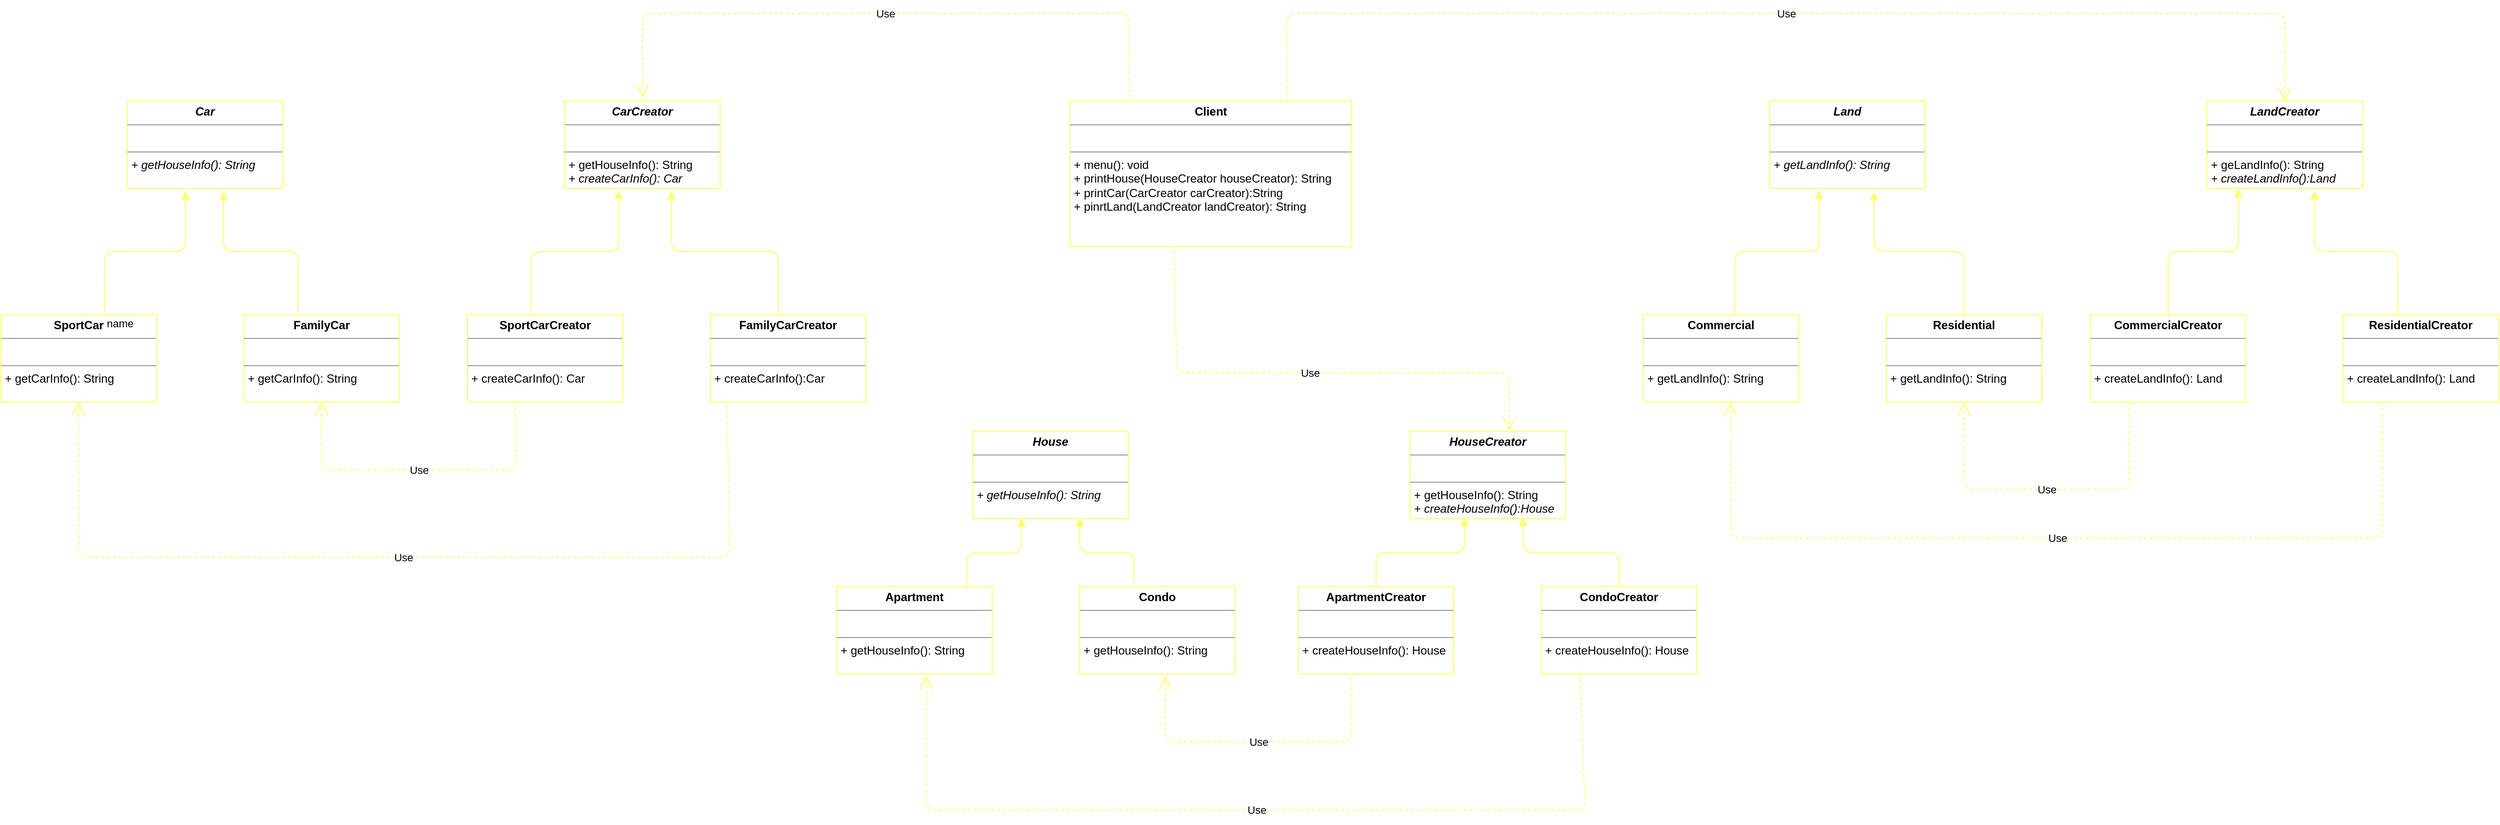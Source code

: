 <mxfile>
    <diagram id="w3DVXbaE-_yP8t44f9fq" name="Page-1">
        <mxGraphModel dx="2879" dy="1788" grid="1" gridSize="10" guides="1" tooltips="1" connect="1" arrows="1" fold="1" page="1" pageScale="1" pageWidth="850" pageHeight="1100" math="0" shadow="0">
            <root>
                <mxCell id="0"/>
                <mxCell id="1" parent="0"/>
                <mxCell id="5" value="&lt;p style=&quot;margin: 0px ; margin-top: 4px ; text-align: center&quot;&gt;&lt;b&gt;Apartment&lt;/b&gt;&lt;/p&gt;&lt;hr size=&quot;1&quot;&gt;&lt;p style=&quot;margin: 0px ; margin-left: 4px&quot;&gt;&amp;nbsp;&lt;/p&gt;&lt;hr size=&quot;1&quot;&gt;&lt;p style=&quot;margin: 0px ; margin-left: 4px&quot;&gt;+ getHouseInfo(): String&lt;/p&gt;" style="verticalAlign=top;align=left;overflow=fill;fontSize=12;fontFamily=Helvetica;html=1;strokeColor=#FFFF66;" parent="1" vertex="1">
                    <mxGeometry x="-50" y="250" width="160" height="90" as="geometry"/>
                </mxCell>
                <mxCell id="6" value="&lt;p style=&quot;margin: 0px ; margin-top: 4px ; text-align: center&quot;&gt;&lt;b&gt;Condo&lt;/b&gt;&lt;/p&gt;&lt;hr size=&quot;1&quot;&gt;&lt;p style=&quot;margin: 0px ; margin-left: 4px&quot;&gt;&amp;nbsp;&lt;/p&gt;&lt;hr size=&quot;1&quot;&gt;&lt;p style=&quot;margin: 0px ; margin-left: 4px&quot;&gt;+ getHouseInfo(): String&lt;/p&gt;" style="verticalAlign=top;align=left;overflow=fill;fontSize=12;fontFamily=Helvetica;html=1;strokeColor=#FFFF66;" parent="1" vertex="1">
                    <mxGeometry x="200" y="250" width="160" height="90" as="geometry"/>
                </mxCell>
                <mxCell id="7" value="&lt;p style=&quot;margin: 0px ; margin-top: 4px ; text-align: center&quot;&gt;&lt;b&gt;Client&lt;/b&gt;&lt;/p&gt;&lt;hr size=&quot;1&quot;&gt;&lt;p style=&quot;margin: 0px 0px 0px 4px&quot;&gt;&amp;nbsp;&lt;/p&gt;&lt;hr size=&quot;1&quot;&gt;&lt;p style=&quot;margin: 0px ; margin-left: 4px&quot;&gt;+ menu(): void&lt;/p&gt;&lt;p style=&quot;margin: 0px ; margin-left: 4px&quot;&gt;+ printHouse(HouseCreator houseCreator): String&lt;/p&gt;&lt;p style=&quot;margin: 0px ; margin-left: 4px&quot;&gt;+ printCar(CarCreator carCreator):String&lt;/p&gt;&lt;p style=&quot;margin: 0px ; margin-left: 4px&quot;&gt;+ pinrtLand(LandCreator landCreator): String&lt;/p&gt;" style="verticalAlign=top;align=left;overflow=fill;fontSize=12;fontFamily=Helvetica;html=1;strokeColor=#FFFF66;" parent="1" vertex="1">
                    <mxGeometry x="190" y="-250" width="290" height="150" as="geometry"/>
                </mxCell>
                <mxCell id="9" value="&lt;p style=&quot;margin: 0px ; margin-top: 4px ; text-align: center&quot;&gt;&lt;b&gt;ApartmentCreator&lt;/b&gt;&lt;/p&gt;&lt;hr size=&quot;1&quot;&gt;&lt;p style=&quot;margin: 0px ; margin-left: 4px&quot;&gt;&amp;nbsp;&lt;/p&gt;&lt;hr size=&quot;1&quot;&gt;&lt;p style=&quot;margin: 0px ; margin-left: 4px&quot;&gt;+ createHouseInfo(): House&lt;/p&gt;" style="verticalAlign=top;align=left;overflow=fill;fontSize=12;fontFamily=Helvetica;html=1;strokeColor=#FFFF66;" parent="1" vertex="1">
                    <mxGeometry x="425" y="250" width="160" height="90" as="geometry"/>
                </mxCell>
                <mxCell id="10" value="&lt;p style=&quot;margin: 0px ; margin-top: 4px ; text-align: center&quot;&gt;&lt;b&gt;CondoCreator&lt;/b&gt;&lt;/p&gt;&lt;hr size=&quot;1&quot;&gt;&lt;p style=&quot;margin: 0px ; margin-left: 4px&quot;&gt;&amp;nbsp;&lt;/p&gt;&lt;hr size=&quot;1&quot;&gt;&lt;p style=&quot;margin: 0px ; margin-left: 4px&quot;&gt;+ createHouseInfo(): House&lt;/p&gt;" style="verticalAlign=top;align=left;overflow=fill;fontSize=12;fontFamily=Helvetica;html=1;strokeColor=#FFFF66;" parent="1" vertex="1">
                    <mxGeometry x="675" y="250" width="160" height="90" as="geometry"/>
                </mxCell>
                <mxCell id="12" value="&lt;p style=&quot;margin: 0px ; margin-top: 4px ; text-align: center&quot;&gt;&lt;b&gt;SportCar&lt;/b&gt;&lt;/p&gt;&lt;hr size=&quot;1&quot;&gt;&lt;p style=&quot;margin: 0px ; margin-left: 4px&quot;&gt;&amp;nbsp;&lt;/p&gt;&lt;hr size=&quot;1&quot;&gt;&lt;p style=&quot;margin: 0px ; margin-left: 4px&quot;&gt;+ getCarInfo(): String&lt;/p&gt;" style="verticalAlign=top;align=left;overflow=fill;fontSize=12;fontFamily=Helvetica;html=1;strokeColor=#FFFF66;" parent="1" vertex="1">
                    <mxGeometry x="-910" y="-30" width="160" height="90" as="geometry"/>
                </mxCell>
                <mxCell id="13" value="&lt;p style=&quot;margin: 0px ; margin-top: 4px ; text-align: center&quot;&gt;&lt;b&gt;FamilyCar&lt;/b&gt;&lt;/p&gt;&lt;hr size=&quot;1&quot;&gt;&lt;p style=&quot;margin: 0px ; margin-left: 4px&quot;&gt;&amp;nbsp;&lt;/p&gt;&lt;hr size=&quot;1&quot;&gt;&lt;p style=&quot;margin: 0px ; margin-left: 4px&quot;&gt;+ getCarInfo(): String&lt;br&gt;&lt;/p&gt;" style="verticalAlign=top;align=left;overflow=fill;fontSize=12;fontFamily=Helvetica;html=1;strokeColor=#FFFF66;" parent="1" vertex="1">
                    <mxGeometry x="-660" y="-30" width="160" height="90" as="geometry"/>
                </mxCell>
                <mxCell id="14" value="&lt;p style=&quot;margin: 0px ; margin-top: 4px ; text-align: center&quot;&gt;&lt;b&gt;SportCarCreator&lt;/b&gt;&lt;/p&gt;&lt;hr size=&quot;1&quot;&gt;&lt;p style=&quot;margin: 0px ; margin-left: 4px&quot;&gt;&amp;nbsp;&lt;/p&gt;&lt;hr size=&quot;1&quot;&gt;&lt;p style=&quot;margin: 0px ; margin-left: 4px&quot;&gt;+ createCarInfo(): Car&lt;br&gt;&lt;/p&gt;" style="verticalAlign=top;align=left;overflow=fill;fontSize=12;fontFamily=Helvetica;html=1;strokeColor=#FFFF66;" parent="1" vertex="1">
                    <mxGeometry x="-430" y="-30" width="160" height="90" as="geometry"/>
                </mxCell>
                <mxCell id="15" value="&lt;p style=&quot;margin: 0px ; margin-top: 4px ; text-align: center&quot;&gt;&lt;b&gt;FamilyCarCreator&lt;/b&gt;&lt;/p&gt;&lt;hr size=&quot;1&quot;&gt;&lt;p style=&quot;margin: 0px ; margin-left: 4px&quot;&gt;&amp;nbsp;&lt;/p&gt;&lt;hr size=&quot;1&quot;&gt;&lt;p style=&quot;margin: 0px ; margin-left: 4px&quot;&gt;+ createCarInfo():Car&lt;br&gt;&lt;/p&gt;" style="verticalAlign=top;align=left;overflow=fill;fontSize=12;fontFamily=Helvetica;html=1;strokeColor=#FFFF66;" parent="1" vertex="1">
                    <mxGeometry x="-180" y="-30" width="160" height="90" as="geometry"/>
                </mxCell>
                <mxCell id="17" value="&lt;p style=&quot;margin: 0px ; margin-top: 4px ; text-align: center&quot;&gt;&lt;b&gt;Commercial&lt;/b&gt;&lt;/p&gt;&lt;hr size=&quot;1&quot;&gt;&lt;p style=&quot;margin: 0px ; margin-left: 4px&quot;&gt;&amp;nbsp;&lt;/p&gt;&lt;hr size=&quot;1&quot;&gt;&lt;p style=&quot;margin: 0px ; margin-left: 4px&quot;&gt;+ getLandInfo(): String&lt;/p&gt;" style="verticalAlign=top;align=left;overflow=fill;fontSize=12;fontFamily=Helvetica;html=1;strokeColor=#FFFF66;" parent="1" vertex="1">
                    <mxGeometry x="780" y="-30" width="160" height="90" as="geometry"/>
                </mxCell>
                <mxCell id="18" value="&lt;p style=&quot;margin: 0px ; margin-top: 4px ; text-align: center&quot;&gt;&lt;b&gt;Residential&lt;/b&gt;&lt;/p&gt;&lt;hr size=&quot;1&quot;&gt;&lt;p style=&quot;margin: 0px ; margin-left: 4px&quot;&gt;&amp;nbsp;&lt;/p&gt;&lt;hr size=&quot;1&quot;&gt;&lt;p style=&quot;margin: 0px ; margin-left: 4px&quot;&gt;+ getLandInfo(): String&lt;br&gt;&lt;/p&gt;" style="verticalAlign=top;align=left;overflow=fill;fontSize=12;fontFamily=Helvetica;html=1;strokeColor=#FFFF66;" parent="1" vertex="1">
                    <mxGeometry x="1030" y="-30" width="160" height="90" as="geometry"/>
                </mxCell>
                <mxCell id="19" value="&lt;p style=&quot;margin: 0px ; margin-top: 4px ; text-align: center&quot;&gt;&lt;b&gt;CommercialCreator&lt;/b&gt;&lt;/p&gt;&lt;hr size=&quot;1&quot;&gt;&lt;p style=&quot;margin: 0px ; margin-left: 4px&quot;&gt;&amp;nbsp;&lt;/p&gt;&lt;hr size=&quot;1&quot;&gt;&lt;p style=&quot;margin: 0px ; margin-left: 4px&quot;&gt;+ createLandInfo(): Land&lt;br&gt;&lt;/p&gt;" style="verticalAlign=top;align=left;overflow=fill;fontSize=12;fontFamily=Helvetica;html=1;strokeColor=#FFFF66;" parent="1" vertex="1">
                    <mxGeometry x="1240" y="-30" width="160" height="90" as="geometry"/>
                </mxCell>
                <mxCell id="20" value="&lt;p style=&quot;margin: 0px ; margin-top: 4px ; text-align: center&quot;&gt;&lt;b&gt;ResidentialCreator&lt;/b&gt;&lt;/p&gt;&lt;hr size=&quot;1&quot;&gt;&lt;p style=&quot;margin: 0px ; margin-left: 4px&quot;&gt;&amp;nbsp;&lt;/p&gt;&lt;hr size=&quot;1&quot;&gt;&lt;p style=&quot;margin: 0px ; margin-left: 4px&quot;&gt;+ createLandInfo(): Land&lt;br&gt;&lt;/p&gt;" style="verticalAlign=top;align=left;overflow=fill;fontSize=12;fontFamily=Helvetica;html=1;strokeColor=#FFFF66;" parent="1" vertex="1">
                    <mxGeometry x="1500" y="-30" width="160" height="90" as="geometry"/>
                </mxCell>
                <mxCell id="21" value="" style="endArrow=block;endFill=1;html=1;edgeStyle=orthogonalEdgeStyle;align=left;verticalAlign=top;exitX=0.838;exitY=0.011;exitDx=0;exitDy=0;exitPerimeter=0;strokeColor=#FFFF66;" parent="1" source="5" edge="1">
                    <mxGeometry x="-1" relative="1" as="geometry">
                        <mxPoint x="60" y="230" as="sourcePoint"/>
                        <mxPoint x="140" y="180" as="targetPoint"/>
                    </mxGeometry>
                </mxCell>
                <mxCell id="23" value="&lt;p style=&quot;margin: 0px ; margin-top: 4px ; text-align: center&quot;&gt;&lt;b&gt;&lt;i&gt;House&lt;/i&gt;&lt;/b&gt;&lt;/p&gt;&lt;hr size=&quot;1&quot;&gt;&lt;p style=&quot;margin: 0px ; margin-left: 4px&quot;&gt;&amp;nbsp;&lt;/p&gt;&lt;hr size=&quot;1&quot;&gt;&lt;p style=&quot;margin: 0px ; margin-left: 4px&quot;&gt;&lt;i&gt;+ getHouseInfo(): String&lt;/i&gt;&lt;/p&gt;" style="verticalAlign=top;align=left;overflow=fill;fontSize=12;fontFamily=Helvetica;html=1;strokeColor=#FFFF66;" parent="1" vertex="1">
                    <mxGeometry x="90" y="90" width="160" height="90" as="geometry"/>
                </mxCell>
                <mxCell id="24" value="&lt;p style=&quot;margin: 0px ; margin-top: 4px ; text-align: center&quot;&gt;&lt;b&gt;&lt;i&gt;HouseCreator&lt;/i&gt;&lt;/b&gt;&lt;/p&gt;&lt;hr size=&quot;1&quot;&gt;&lt;p style=&quot;margin: 0px ; margin-left: 4px&quot;&gt;&amp;nbsp;&lt;/p&gt;&lt;hr size=&quot;1&quot;&gt;&lt;p style=&quot;margin: 0px ; margin-left: 4px&quot;&gt;+ getHouseInfo(): String&lt;/p&gt;&lt;p style=&quot;margin: 0px ; margin-left: 4px&quot;&gt;&lt;i&gt;+ createHouseInfo():House&lt;/i&gt;&lt;/p&gt;" style="verticalAlign=top;align=left;overflow=fill;fontSize=12;fontFamily=Helvetica;html=1;strokeColor=#FFFF66;" parent="1" vertex="1">
                    <mxGeometry x="540" y="90" width="160" height="90" as="geometry"/>
                </mxCell>
                <mxCell id="25" value="&lt;p style=&quot;margin: 0px ; margin-top: 4px ; text-align: center&quot;&gt;&lt;b&gt;&lt;i&gt;Car&lt;/i&gt;&lt;/b&gt;&lt;/p&gt;&lt;hr size=&quot;1&quot;&gt;&lt;p style=&quot;margin: 0px ; margin-left: 4px&quot;&gt;&amp;nbsp;&lt;/p&gt;&lt;hr size=&quot;1&quot;&gt;&lt;p style=&quot;margin: 0px ; margin-left: 4px&quot;&gt;&lt;i&gt;+ getHouseInfo(): String&lt;/i&gt;&lt;/p&gt;" style="verticalAlign=top;align=left;overflow=fill;fontSize=12;fontFamily=Helvetica;html=1;strokeColor=#FFFF66;" parent="1" vertex="1">
                    <mxGeometry x="-780" y="-250" width="160" height="90" as="geometry"/>
                </mxCell>
                <mxCell id="26" value="&lt;p style=&quot;margin: 0px ; margin-top: 4px ; text-align: center&quot;&gt;&lt;b&gt;&lt;i&gt;CarCreator&lt;/i&gt;&lt;/b&gt;&lt;/p&gt;&lt;hr size=&quot;1&quot;&gt;&lt;p style=&quot;margin: 0px ; margin-left: 4px&quot;&gt;&amp;nbsp;&lt;/p&gt;&lt;hr size=&quot;1&quot;&gt;&lt;p style=&quot;margin: 0px ; margin-left: 4px&quot;&gt;+ getHouseInfo(): String&lt;/p&gt;&lt;p style=&quot;margin: 0px ; margin-left: 4px&quot;&gt;&lt;i&gt;+ createCarInfo(): Car&lt;/i&gt;&lt;/p&gt;" style="verticalAlign=top;align=left;overflow=fill;fontSize=12;fontFamily=Helvetica;html=1;strokeColor=#FFFF66;" parent="1" vertex="1">
                    <mxGeometry x="-330" y="-250" width="160" height="90" as="geometry"/>
                </mxCell>
                <mxCell id="28" value="&lt;p style=&quot;margin: 0px ; margin-top: 4px ; text-align: center&quot;&gt;&lt;b&gt;&lt;i&gt;Land&lt;/i&gt;&lt;/b&gt;&lt;/p&gt;&lt;hr size=&quot;1&quot;&gt;&lt;p style=&quot;margin: 0px ; margin-left: 4px&quot;&gt;&amp;nbsp;&lt;/p&gt;&lt;hr size=&quot;1&quot;&gt;&lt;p style=&quot;margin: 0px ; margin-left: 4px&quot;&gt;&lt;i&gt;+ getLandInfo(): String&lt;/i&gt;&lt;/p&gt;" style="verticalAlign=top;align=left;overflow=fill;fontSize=12;fontFamily=Helvetica;html=1;strokeColor=#FFFF66;" parent="1" vertex="1">
                    <mxGeometry x="910" y="-250" width="160" height="90" as="geometry"/>
                </mxCell>
                <mxCell id="29" value="&lt;p style=&quot;margin: 0px ; margin-top: 4px ; text-align: center&quot;&gt;&lt;b&gt;&lt;i&gt;LandCreator&lt;/i&gt;&lt;/b&gt;&lt;/p&gt;&lt;hr size=&quot;1&quot;&gt;&lt;p style=&quot;margin: 0px ; margin-left: 4px&quot;&gt;&amp;nbsp;&lt;/p&gt;&lt;hr size=&quot;1&quot;&gt;&lt;p style=&quot;margin: 0px ; margin-left: 4px&quot;&gt;+ geLandInfo(): String&lt;/p&gt;&lt;p style=&quot;margin: 0px ; margin-left: 4px&quot;&gt;&lt;i&gt;+ createLandInfo():Land&lt;/i&gt;&lt;/p&gt;" style="verticalAlign=top;align=left;overflow=fill;fontSize=12;fontFamily=Helvetica;html=1;strokeColor=#FFFF66;" parent="1" vertex="1">
                    <mxGeometry x="1360" y="-250" width="160" height="90" as="geometry"/>
                </mxCell>
                <mxCell id="30" value="" style="endArrow=block;endFill=1;html=1;edgeStyle=orthogonalEdgeStyle;align=left;verticalAlign=top;entryX=0.688;entryY=1;entryDx=0;entryDy=0;entryPerimeter=0;exitX=0.35;exitY=-0.044;exitDx=0;exitDy=0;exitPerimeter=0;strokeColor=#FFFF66;" parent="1" source="6" target="23" edge="1">
                    <mxGeometry x="-1" relative="1" as="geometry">
                        <mxPoint x="310" y="40" as="sourcePoint"/>
                        <mxPoint x="470" y="40" as="targetPoint"/>
                    </mxGeometry>
                </mxCell>
                <mxCell id="32" value="" style="endArrow=block;endFill=1;html=1;edgeStyle=orthogonalEdgeStyle;align=left;verticalAlign=top;exitX=0.5;exitY=0;exitDx=0;exitDy=0;strokeColor=#FFFF66;" parent="1" source="9" edge="1">
                    <mxGeometry x="-1" relative="1" as="geometry">
                        <mxPoint x="540" y="249.99" as="sourcePoint"/>
                        <mxPoint x="595.92" y="179" as="targetPoint"/>
                    </mxGeometry>
                </mxCell>
                <mxCell id="33" value="" style="endArrow=block;endFill=1;html=1;edgeStyle=orthogonalEdgeStyle;align=left;verticalAlign=top;entryX=0.688;entryY=1;entryDx=0;entryDy=0;entryPerimeter=0;exitX=0.5;exitY=0;exitDx=0;exitDy=0;strokeColor=#FFFF66;" parent="1" source="10" edge="1">
                    <mxGeometry x="-1" relative="1" as="geometry">
                        <mxPoint x="711.92" y="245.04" as="sourcePoint"/>
                        <mxPoint x="656" y="179" as="targetPoint"/>
                    </mxGeometry>
                </mxCell>
                <mxCell id="34" value="" style="endArrow=block;endFill=1;html=1;edgeStyle=orthogonalEdgeStyle;align=left;verticalAlign=top;entryX=0.317;entryY=1.022;entryDx=0;entryDy=0;entryPerimeter=0;exitX=0.588;exitY=-0.005;exitDx=0;exitDy=0;exitPerimeter=0;strokeColor=#FFFF66;" parent="1" source="17" target="28" edge="1">
                    <mxGeometry x="-1" relative="1" as="geometry">
                        <mxPoint x="620" y="-60" as="sourcePoint"/>
                        <mxPoint x="780" y="-60" as="targetPoint"/>
                    </mxGeometry>
                </mxCell>
                <mxCell id="36" value="" style="endArrow=block;endFill=1;html=1;edgeStyle=orthogonalEdgeStyle;align=left;verticalAlign=top;entryX=0.671;entryY=1.041;entryDx=0;entryDy=0;entryPerimeter=0;exitX=0.5;exitY=0;exitDx=0;exitDy=0;strokeColor=#FFFF66;" parent="1" source="18" target="28" edge="1">
                    <mxGeometry x="-1" relative="1" as="geometry">
                        <mxPoint x="620" y="-60" as="sourcePoint"/>
                        <mxPoint x="780" y="-60" as="targetPoint"/>
                    </mxGeometry>
                </mxCell>
                <mxCell id="38" value="" style="endArrow=block;endFill=1;html=1;edgeStyle=orthogonalEdgeStyle;align=left;verticalAlign=top;entryX=0.202;entryY=1.004;entryDx=0;entryDy=0;entryPerimeter=0;exitX=0.5;exitY=0;exitDx=0;exitDy=0;strokeColor=#FFFF66;" parent="1" source="19" target="29" edge="1">
                    <mxGeometry x="-1" relative="1" as="geometry">
                        <mxPoint x="1360" y="-40" as="sourcePoint"/>
                        <mxPoint x="1110" y="-60" as="targetPoint"/>
                    </mxGeometry>
                </mxCell>
                <mxCell id="40" value="" style="endArrow=block;endFill=1;html=1;edgeStyle=orthogonalEdgeStyle;align=left;verticalAlign=top;entryX=0.692;entryY=1.032;entryDx=0;entryDy=0;entryPerimeter=0;exitX=0.353;exitY=-0.015;exitDx=0;exitDy=0;exitPerimeter=0;strokeColor=#FFFF66;" parent="1" source="20" target="29" edge="1">
                    <mxGeometry x="-1" relative="1" as="geometry">
                        <mxPoint x="1130" y="-60" as="sourcePoint"/>
                        <mxPoint x="1290" y="-60" as="targetPoint"/>
                    </mxGeometry>
                </mxCell>
                <mxCell id="42" value="" style="endArrow=block;endFill=1;html=1;edgeStyle=orthogonalEdgeStyle;align=left;verticalAlign=top;entryX=0.619;entryY=1.041;entryDx=0;entryDy=0;entryPerimeter=0;exitX=0.348;exitY=-0.024;exitDx=0;exitDy=0;exitPerimeter=0;strokeColor=#FFFF66;" parent="1" source="13" target="25" edge="1">
                    <mxGeometry x="-1" relative="1" as="geometry">
                        <mxPoint x="-580" y="-60" as="sourcePoint"/>
                        <mxPoint x="-420" y="-60" as="targetPoint"/>
                    </mxGeometry>
                </mxCell>
                <mxCell id="44" value="name" style="endArrow=block;endFill=1;html=1;edgeStyle=orthogonalEdgeStyle;align=left;verticalAlign=top;entryX=0.374;entryY=1.032;entryDx=0;entryDy=0;entryPerimeter=0;exitX=0.666;exitY=-0.042;exitDx=0;exitDy=0;exitPerimeter=0;strokeColor=#FFFF66;" parent="1" source="12" target="25" edge="1">
                    <mxGeometry x="-1" relative="1" as="geometry">
                        <mxPoint x="-580" y="-60" as="sourcePoint"/>
                        <mxPoint x="-420" y="-60" as="targetPoint"/>
                    </mxGeometry>
                </mxCell>
                <mxCell id="46" value="" style="endArrow=block;endFill=1;html=1;edgeStyle=orthogonalEdgeStyle;align=left;verticalAlign=top;entryX=0.687;entryY=1.032;entryDx=0;entryDy=0;entryPerimeter=0;exitX=0.437;exitY=-0.015;exitDx=0;exitDy=0;exitPerimeter=0;strokeColor=#FFFF66;" parent="1" source="15" target="26" edge="1">
                    <mxGeometry x="-1" relative="1" as="geometry">
                        <mxPoint x="-120" y="-60" as="sourcePoint"/>
                        <mxPoint x="40" y="-60" as="targetPoint"/>
                    </mxGeometry>
                </mxCell>
                <mxCell id="50" value="" style="endArrow=block;endFill=1;html=1;edgeStyle=orthogonalEdgeStyle;align=left;verticalAlign=top;entryX=0.348;entryY=1.022;entryDx=0;entryDy=0;entryPerimeter=0;exitX=0.41;exitY=-0.024;exitDx=0;exitDy=0;exitPerimeter=0;strokeColor=#FFFF66;" parent="1" source="14" target="26" edge="1">
                    <mxGeometry x="-1" relative="1" as="geometry">
                        <mxPoint x="-420" y="-60" as="sourcePoint"/>
                        <mxPoint x="-260" y="-60" as="targetPoint"/>
                    </mxGeometry>
                </mxCell>
                <mxCell id="58" value="Use" style="endArrow=open;endSize=12;dashed=1;html=1;entryX=0.639;entryY=-0.008;entryDx=0;entryDy=0;entryPerimeter=0;exitX=0.369;exitY=1.026;exitDx=0;exitDy=0;exitPerimeter=0;strokeColor=#FFFF66;" edge="1" parent="1" source="7" target="24">
                    <mxGeometry width="160" relative="1" as="geometry">
                        <mxPoint x="185" y="-40" as="sourcePoint"/>
                        <mxPoint x="420" y="-120" as="targetPoint"/>
                        <Array as="points">
                            <mxPoint x="300" y="30"/>
                            <mxPoint x="642" y="30"/>
                        </Array>
                    </mxGeometry>
                </mxCell>
                <mxCell id="60" value="Use" style="endArrow=open;endSize=12;dashed=1;html=1;exitX=0.211;exitY=-0.021;exitDx=0;exitDy=0;exitPerimeter=0;strokeColor=#FFFF66;" edge="1" parent="1" source="7">
                    <mxGeometry width="160" relative="1" as="geometry">
                        <mxPoint x="340.575" y="-340" as="sourcePoint"/>
                        <mxPoint x="-250" y="-253" as="targetPoint"/>
                        <Array as="points">
                            <mxPoint x="250" y="-340"/>
                            <mxPoint x="-250" y="-340"/>
                        </Array>
                    </mxGeometry>
                </mxCell>
                <mxCell id="61" value="Use" style="endArrow=open;endSize=12;dashed=1;html=1;exitX=0.77;exitY=-0.005;exitDx=0;exitDy=0;exitPerimeter=0;entryX=0.5;entryY=0;entryDx=0;entryDy=0;strokeColor=#FFFF66;" edge="1" parent="1" source="7" target="29">
                    <mxGeometry width="160" relative="1" as="geometry">
                        <mxPoint x="490" y="-270" as="sourcePoint"/>
                        <mxPoint x="980.575" y="-340" as="targetPoint"/>
                        <Array as="points">
                            <mxPoint x="413" y="-340"/>
                            <mxPoint x="1440" y="-340"/>
                        </Array>
                    </mxGeometry>
                </mxCell>
                <mxCell id="62" value="Use" style="endArrow=open;endSize=12;dashed=1;html=1;entryX=0.552;entryY=1.025;entryDx=0;entryDy=0;entryPerimeter=0;strokeColor=#FFFF66;" edge="1" parent="1" target="6">
                    <mxGeometry width="160" relative="1" as="geometry">
                        <mxPoint x="480" y="342" as="sourcePoint"/>
                        <mxPoint x="350" y="310" as="targetPoint"/>
                        <Array as="points">
                            <mxPoint x="480" y="410"/>
                            <mxPoint x="288" y="410"/>
                        </Array>
                    </mxGeometry>
                </mxCell>
                <mxCell id="63" value="Use" style="endArrow=open;endSize=12;dashed=1;html=1;entryX=0.576;entryY=1.025;entryDx=0;entryDy=0;entryPerimeter=0;exitX=0.25;exitY=1;exitDx=0;exitDy=0;strokeColor=#FFFF66;" edge="1" parent="1" source="10" target="5">
                    <mxGeometry width="160" relative="1" as="geometry">
                        <mxPoint x="770" y="480" as="sourcePoint"/>
                        <mxPoint x="270" y="530" as="targetPoint"/>
                        <Array as="points">
                            <mxPoint x="720" y="480"/>
                            <mxPoint x="42" y="480"/>
                        </Array>
                    </mxGeometry>
                </mxCell>
                <mxCell id="64" value="Use" style="endArrow=open;endSize=12;dashed=1;html=1;entryX=0.5;entryY=1;entryDx=0;entryDy=0;exitX=0.31;exitY=0.998;exitDx=0;exitDy=0;exitPerimeter=0;strokeColor=#FFFF66;" edge="1" parent="1" source="14" target="13">
                    <mxGeometry width="160" relative="1" as="geometry">
                        <mxPoint x="-320" y="130" as="sourcePoint"/>
                        <mxPoint x="-190" y="60" as="targetPoint"/>
                        <Array as="points">
                            <mxPoint x="-380" y="130"/>
                            <mxPoint x="-580" y="130"/>
                        </Array>
                    </mxGeometry>
                </mxCell>
                <mxCell id="65" value="Use" style="endArrow=open;endSize=12;dashed=1;html=1;entryX=0.5;entryY=1;entryDx=0;entryDy=0;exitX=0.108;exitY=1.02;exitDx=0;exitDy=0;exitPerimeter=0;strokeColor=#FFFF66;" edge="1" parent="1" source="15" target="12">
                    <mxGeometry width="160" relative="1" as="geometry">
                        <mxPoint x="-110" y="220" as="sourcePoint"/>
                        <mxPoint x="-350" y="60" as="targetPoint"/>
                        <Array as="points">
                            <mxPoint x="-160" y="220"/>
                            <mxPoint x="-830" y="220"/>
                        </Array>
                    </mxGeometry>
                </mxCell>
                <mxCell id="66" value="Use" style="endArrow=open;endSize=12;dashed=1;html=1;exitX=0.25;exitY=1;exitDx=0;exitDy=0;strokeColor=#FFFF66;" edge="1" parent="1" source="19" target="18">
                    <mxGeometry width="160" relative="1" as="geometry">
                        <mxPoint x="1330" y="150" as="sourcePoint"/>
                        <mxPoint x="1180" y="60" as="targetPoint"/>
                        <Array as="points">
                            <mxPoint x="1280" y="150"/>
                            <mxPoint x="1110" y="150"/>
                        </Array>
                    </mxGeometry>
                </mxCell>
                <mxCell id="67" value="Use" style="endArrow=open;endSize=12;dashed=1;html=1;entryX=0.56;entryY=1.009;entryDx=0;entryDy=0;entryPerimeter=0;exitX=0.25;exitY=1;exitDx=0;exitDy=0;strokeColor=#FFFF66;" edge="1" parent="1" source="20" target="17">
                    <mxGeometry width="160" relative="1" as="geometry">
                        <mxPoint x="1580" y="200" as="sourcePoint"/>
                        <mxPoint x="1180" y="60" as="targetPoint"/>
                        <Array as="points">
                            <mxPoint x="1540" y="200"/>
                            <mxPoint x="870" y="200"/>
                        </Array>
                    </mxGeometry>
                </mxCell>
            </root>
        </mxGraphModel>
    </diagram>
</mxfile>